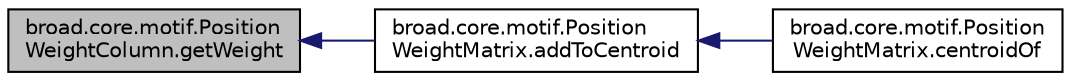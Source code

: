 digraph "broad.core.motif.PositionWeightColumn.getWeight"
{
  edge [fontname="Helvetica",fontsize="10",labelfontname="Helvetica",labelfontsize="10"];
  node [fontname="Helvetica",fontsize="10",shape=record];
  rankdir="LR";
  Node1 [label="broad.core.motif.Position\lWeightColumn.getWeight",height=0.2,width=0.4,color="black", fillcolor="grey75", style="filled" fontcolor="black"];
  Node1 -> Node2 [dir="back",color="midnightblue",fontsize="10",style="solid",fontname="Helvetica"];
  Node2 [label="broad.core.motif.Position\lWeightMatrix.addToCentroid",height=0.2,width=0.4,color="black", fillcolor="white", style="filled",URL="$classbroad_1_1core_1_1motif_1_1_position_weight_matrix.html#a01919ac1ab68a5420cedf747da0a56ff"];
  Node2 -> Node3 [dir="back",color="midnightblue",fontsize="10",style="solid",fontname="Helvetica"];
  Node3 [label="broad.core.motif.Position\lWeightMatrix.centroidOf",height=0.2,width=0.4,color="black", fillcolor="white", style="filled",URL="$classbroad_1_1core_1_1motif_1_1_position_weight_matrix.html#affcf048fc62fc2a720bc87b63b4028ee"];
}
